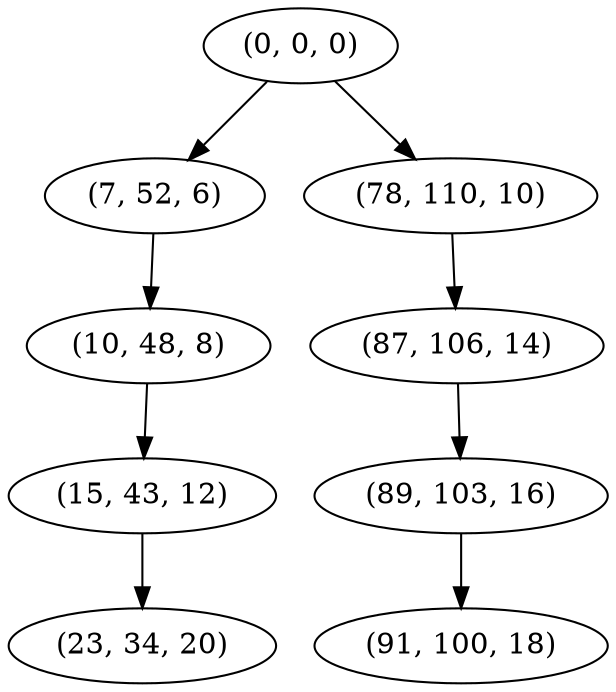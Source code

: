 digraph tree {
    "(0, 0, 0)";
    "(7, 52, 6)";
    "(10, 48, 8)";
    "(15, 43, 12)";
    "(23, 34, 20)";
    "(78, 110, 10)";
    "(87, 106, 14)";
    "(89, 103, 16)";
    "(91, 100, 18)";
    "(0, 0, 0)" -> "(7, 52, 6)";
    "(0, 0, 0)" -> "(78, 110, 10)";
    "(7, 52, 6)" -> "(10, 48, 8)";
    "(10, 48, 8)" -> "(15, 43, 12)";
    "(15, 43, 12)" -> "(23, 34, 20)";
    "(78, 110, 10)" -> "(87, 106, 14)";
    "(87, 106, 14)" -> "(89, 103, 16)";
    "(89, 103, 16)" -> "(91, 100, 18)";
}
